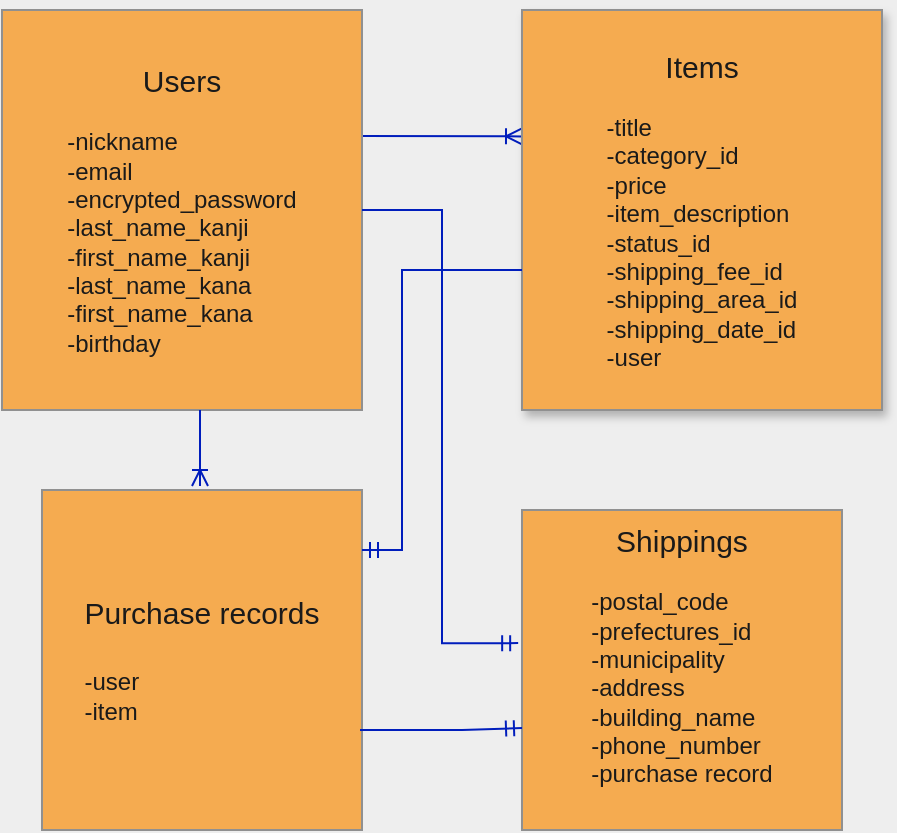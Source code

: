 <mxfile>
    <diagram id="1wgw9jmFGFWHogfvo0FG" name="ページ1">
        <mxGraphModel dx="442" dy="464" grid="1" gridSize="10" guides="1" tooltips="1" connect="1" arrows="1" fold="1" page="1" pageScale="1" pageWidth="827" pageHeight="1169" background="#EEEEEE" math="0" shadow="0">
            <root>
                <mxCell id="0"/>
                <mxCell id="1" parent="0"/>
                <mxCell id="37" style="edgeStyle=none;rounded=0;orthogonalLoop=1;jettySize=auto;html=1;exitX=0.994;exitY=0.315;exitDx=0;exitDy=0;exitPerimeter=0;endArrow=ERoneToMany;endFill=0;fillColor=#0050ef;strokeColor=#001DBC;entryX=0;entryY=0.316;entryDx=0;entryDy=0;entryPerimeter=0;" edge="1" parent="1" source="3" target="8">
                    <mxGeometry relative="1" as="geometry">
                        <mxPoint x="270" y="109" as="targetPoint"/>
                        <Array as="points"/>
                    </mxGeometry>
                </mxCell>
                <mxCell id="2" value="" style="shape=table;html=1;whiteSpace=wrap;startSize=0;container=1;collapsible=0;childLayout=tableLayout;fillColor=#F5AB50;strokeColor=#909090;fontColor=#1A1A1A;" parent="1" vertex="1">
                    <mxGeometry x="20" y="40" width="180" height="200" as="geometry"/>
                </mxCell>
                <mxCell id="3" value="" style="shape=partialRectangle;html=1;whiteSpace=wrap;collapsible=0;dropTarget=0;pointerEvents=0;fillColor=none;top=0;left=0;bottom=0;right=0;points=[[0,0.5],[1,0.5]];portConstraint=eastwest;strokeColor=#909090;fontColor=#1A1A1A;" parent="2" vertex="1">
                    <mxGeometry width="180" height="200" as="geometry"/>
                </mxCell>
                <mxCell id="4" value="&lt;font style=&quot;font-size: 15px&quot;&gt;Users&lt;/font&gt;&lt;br&gt;&lt;div style=&quot;text-align: left&quot;&gt;&lt;span&gt;&lt;br&gt;&lt;/span&gt;&lt;/div&gt;&lt;div style=&quot;text-align: left&quot;&gt;&lt;span&gt;-nickname&lt;/span&gt;&lt;/div&gt;&lt;div style=&quot;text-align: left&quot;&gt;&lt;span&gt;-email&lt;/span&gt;&lt;/div&gt;&lt;div style=&quot;text-align: left&quot;&gt;&lt;span&gt;-encrypted_password&lt;/span&gt;&lt;/div&gt;&lt;div style=&quot;text-align: left&quot;&gt;&lt;span&gt;-last_name_kanji&lt;/span&gt;&lt;/div&gt;&lt;div style=&quot;text-align: left&quot;&gt;&lt;span&gt;-first_name_kanji&lt;/span&gt;&lt;/div&gt;&lt;div style=&quot;text-align: left&quot;&gt;&lt;span&gt;-last_name_kana&lt;/span&gt;&lt;/div&gt;&lt;div style=&quot;text-align: left&quot;&gt;&lt;span&gt;-first_name_kana&lt;/span&gt;&lt;/div&gt;&lt;div style=&quot;text-align: left&quot;&gt;-birthday&lt;/div&gt;" style="shape=partialRectangle;html=1;whiteSpace=wrap;connectable=0;overflow=hidden;fillColor=none;top=0;left=0;bottom=0;right=0;strokeColor=#909090;fontColor=#1A1A1A;" parent="3" vertex="1">
                    <mxGeometry width="180" height="200" as="geometry"/>
                </mxCell>
                <mxCell id="7" value="" style="shape=table;html=1;whiteSpace=wrap;startSize=0;container=1;collapsible=0;childLayout=tableLayout;strokeColor=#909090;shadow=1;fillColor=#F5AB50;fontColor=#1A1A1A;" parent="1" vertex="1">
                    <mxGeometry x="280" y="40" width="180" height="200" as="geometry"/>
                </mxCell>
                <mxCell id="8" value="" style="shape=partialRectangle;html=1;whiteSpace=wrap;collapsible=0;dropTarget=0;pointerEvents=0;fillColor=none;top=0;left=0;bottom=0;right=0;points=[[0,0.5],[1,0.5]];portConstraint=eastwest;strokeColor=#909090;fontColor=#1A1A1A;" parent="7" vertex="1">
                    <mxGeometry width="180" height="200" as="geometry"/>
                </mxCell>
                <mxCell id="9" value="&lt;font style=&quot;font-size: 15px&quot;&gt;Items&lt;br&gt;&lt;/font&gt;&lt;br&gt;&lt;div style=&quot;text-align: left&quot;&gt;&lt;span&gt;-title&lt;/span&gt;&lt;/div&gt;&lt;div style=&quot;text-align: left&quot;&gt;&lt;span&gt;-category_id&lt;/span&gt;&lt;/div&gt;&lt;div style=&quot;text-align: left&quot;&gt;&lt;span&gt;-price&lt;/span&gt;&lt;/div&gt;&lt;div style=&quot;text-align: left&quot;&gt;&lt;span&gt;-item_description&lt;/span&gt;&lt;/div&gt;&lt;div style=&quot;text-align: left&quot;&gt;&lt;span&gt;-status_id&lt;/span&gt;&lt;/div&gt;&lt;div style=&quot;text-align: left&quot;&gt;&lt;span&gt;-shipping_fee_id&lt;/span&gt;&lt;/div&gt;&lt;div style=&quot;text-align: left&quot;&gt;&lt;span&gt;-shipping_area_id&lt;/span&gt;&lt;/div&gt;&lt;div style=&quot;text-align: left&quot;&gt;&lt;span&gt;-shipping_date_id&lt;/span&gt;&lt;/div&gt;&lt;div style=&quot;text-align: left&quot;&gt;-user&lt;/div&gt;" style="shape=partialRectangle;html=1;whiteSpace=wrap;connectable=0;overflow=hidden;fillColor=none;top=0;left=0;bottom=0;right=0;strokeColor=#909090;fontColor=#1A1A1A;" parent="8" vertex="1">
                    <mxGeometry width="180" height="200" as="geometry"/>
                </mxCell>
                <mxCell id="10" value="" style="shape=table;html=1;whiteSpace=wrap;startSize=0;container=1;collapsible=0;childLayout=tableLayout;fillColor=#F5AB50;strokeColor=#909090;fontColor=#1A1A1A;" parent="1" vertex="1">
                    <mxGeometry x="40" y="280" width="160" height="170" as="geometry"/>
                </mxCell>
                <mxCell id="11" value="" style="shape=partialRectangle;html=1;whiteSpace=wrap;collapsible=0;dropTarget=0;pointerEvents=0;fillColor=none;top=0;left=0;bottom=0;right=0;points=[[0,0.5],[1,0.5]];portConstraint=eastwest;strokeColor=#909090;fontColor=#1A1A1A;" parent="10" vertex="1">
                    <mxGeometry width="160" height="170" as="geometry"/>
                </mxCell>
                <mxCell id="12" value="&lt;font style=&quot;font-size: 15px&quot;&gt;Purchase records&lt;br&gt;&lt;br&gt;&lt;/font&gt;&lt;div style=&quot;text-align: left&quot;&gt;&lt;span&gt;-user&lt;/span&gt;&lt;/div&gt;&lt;div style=&quot;text-align: left&quot;&gt;-item&lt;/div&gt;" style="shape=partialRectangle;html=1;whiteSpace=wrap;connectable=0;overflow=hidden;fillColor=none;top=0;left=0;bottom=0;right=0;strokeColor=#909090;fontColor=#1A1A1A;" parent="11" vertex="1">
                    <mxGeometry width="160" height="170" as="geometry"/>
                </mxCell>
                <mxCell id="13" value="" style="shape=table;html=1;whiteSpace=wrap;startSize=0;container=1;collapsible=0;childLayout=tableLayout;fillColor=#F5AB50;strokeColor=#909090;fontColor=#1A1A1A;" parent="1" vertex="1">
                    <mxGeometry x="280" y="290" width="160" height="160" as="geometry"/>
                </mxCell>
                <mxCell id="14" value="" style="shape=partialRectangle;html=1;whiteSpace=wrap;collapsible=0;dropTarget=0;pointerEvents=0;fillColor=none;top=0;left=0;bottom=0;right=0;points=[[0,0.5],[1,0.5]];portConstraint=eastwest;strokeColor=#909090;fontColor=#1A1A1A;" parent="13" vertex="1">
                    <mxGeometry width="160" height="160" as="geometry"/>
                </mxCell>
                <mxCell id="15" value="&lt;font style=&quot;font-size: 15px&quot;&gt;Shippings&lt;/font&gt;&lt;br&gt;&lt;br&gt;&lt;div style=&quot;text-align: left&quot;&gt;&lt;span&gt;-postal_code&lt;/span&gt;&lt;/div&gt;&lt;div style=&quot;text-align: left&quot;&gt;&lt;span&gt;-prefectures_id&lt;/span&gt;&lt;/div&gt;&lt;div style=&quot;text-align: left&quot;&gt;&lt;span&gt;-municipality&lt;/span&gt;&lt;/div&gt;&lt;div style=&quot;text-align: left&quot;&gt;&lt;span&gt;-address&lt;/span&gt;&lt;/div&gt;&lt;div style=&quot;text-align: left&quot;&gt;&lt;span&gt;-building_name&lt;/span&gt;&lt;/div&gt;&lt;div style=&quot;text-align: left&quot;&gt;&lt;span&gt;-phone_number&lt;/span&gt;&lt;/div&gt;&lt;font style=&quot;font-size: 12px&quot;&gt;&lt;div style=&quot;text-align: left&quot;&gt;&lt;span&gt;-purchase record&lt;/span&gt;&lt;/div&gt;&lt;/font&gt;&lt;div style=&quot;text-align: left&quot;&gt;&lt;span&gt;&lt;br&gt;&lt;/span&gt;&lt;/div&gt;" style="shape=partialRectangle;html=1;whiteSpace=wrap;connectable=0;overflow=hidden;fillColor=none;top=0;left=0;bottom=0;right=0;strokeColor=#909090;fontColor=#1A1A1A;" parent="14" vertex="1">
                    <mxGeometry width="160" height="160" as="geometry"/>
                </mxCell>
                <mxCell id="39" style="edgeStyle=orthogonalEdgeStyle;rounded=0;orthogonalLoop=1;jettySize=auto;html=1;entryX=-0.012;entryY=0.416;entryDx=0;entryDy=0;entryPerimeter=0;endArrow=ERmandOne;endFill=0;fillColor=#0050ef;strokeColor=#001DBC;" edge="1" parent="1" source="3" target="14">
                    <mxGeometry relative="1" as="geometry"/>
                </mxCell>
                <mxCell id="40" style="edgeStyle=orthogonalEdgeStyle;rounded=0;orthogonalLoop=1;jettySize=auto;html=1;endArrow=ERmandOne;endFill=0;fillColor=#0050ef;strokeColor=#001DBC;" edge="1" parent="1" source="8" target="11">
                    <mxGeometry relative="1" as="geometry">
                        <mxPoint x="202" y="309" as="targetPoint"/>
                        <Array as="points">
                            <mxPoint x="220" y="170"/>
                            <mxPoint x="220" y="310"/>
                        </Array>
                    </mxGeometry>
                </mxCell>
                <mxCell id="41" style="edgeStyle=none;rounded=0;orthogonalLoop=1;jettySize=auto;html=1;endArrow=ERoneToMany;endFill=0;fillColor=#0050ef;strokeColor=#001DBC;" edge="1" parent="1">
                    <mxGeometry relative="1" as="geometry">
                        <mxPoint x="119" y="278" as="targetPoint"/>
                        <mxPoint x="119" y="240" as="sourcePoint"/>
                        <Array as="points">
                            <mxPoint x="119" y="250"/>
                        </Array>
                    </mxGeometry>
                </mxCell>
                <mxCell id="42" style="edgeStyle=none;rounded=0;orthogonalLoop=1;jettySize=auto;html=1;endArrow=ERmandOne;endFill=0;fillColor=#0050ef;strokeColor=#001DBC;" edge="1" parent="1">
                    <mxGeometry relative="1" as="geometry">
                        <mxPoint x="199" y="400" as="sourcePoint"/>
                        <mxPoint x="280" y="399" as="targetPoint"/>
                        <Array as="points">
                            <mxPoint x="250" y="400"/>
                        </Array>
                    </mxGeometry>
                </mxCell>
            </root>
        </mxGraphModel>
    </diagram>
</mxfile>